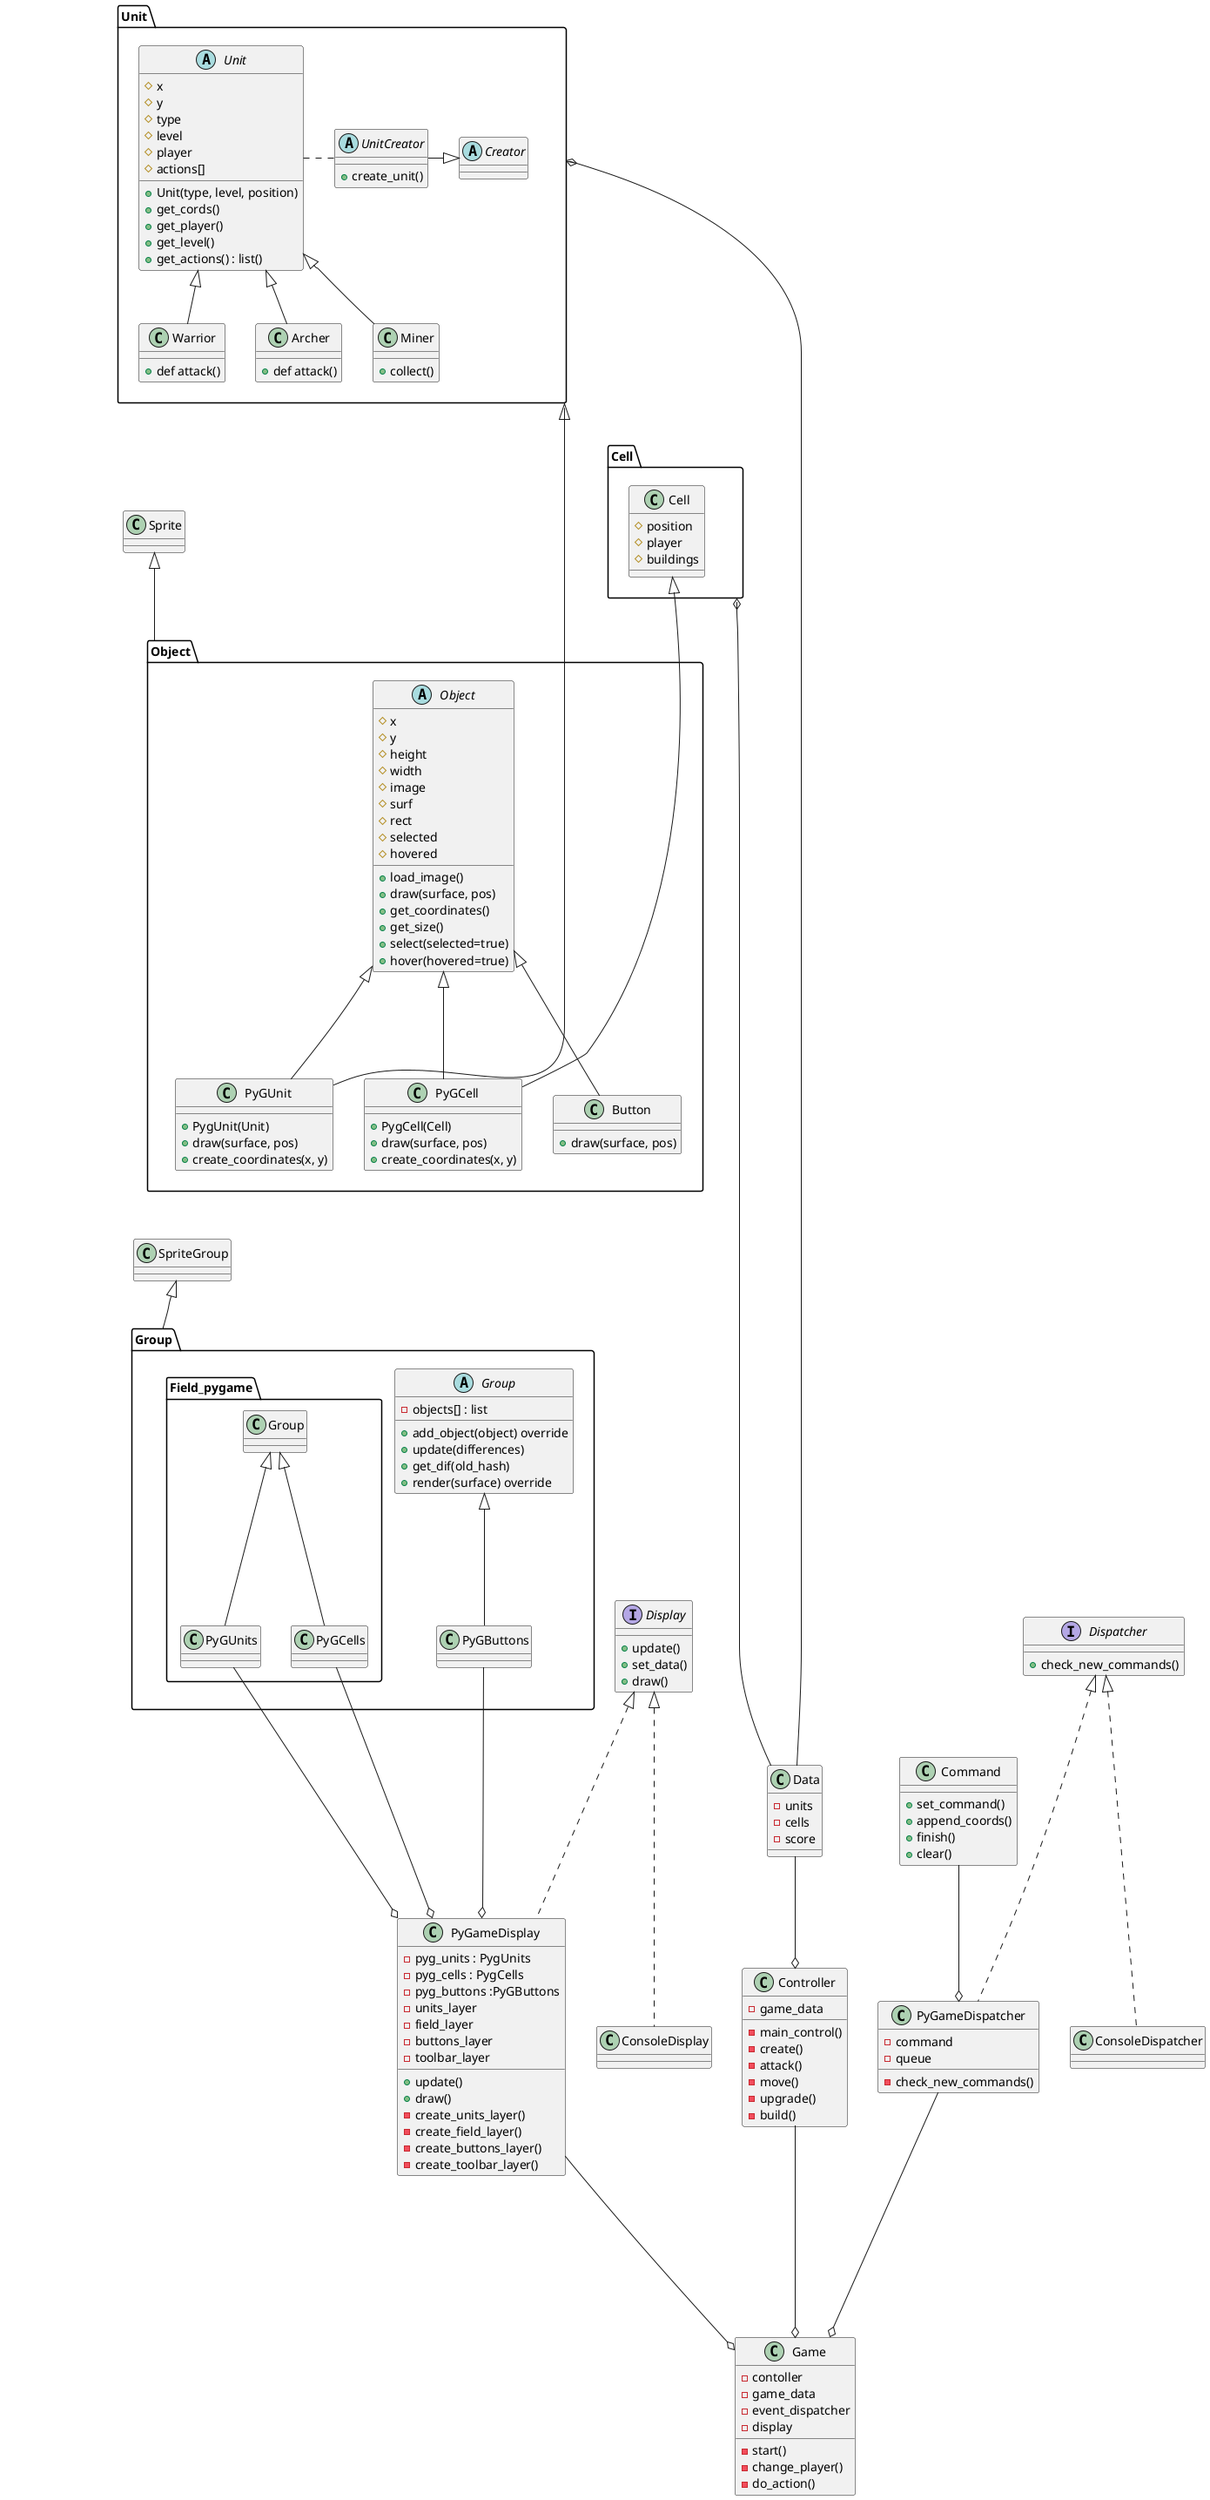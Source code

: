 @startuml

class Sprite{}
Sprite <|-- Object

package Object{
    abstract class Object{
        # x
        # y
        # height
        # width
        # image
        # surf
        # rect
        + load_image()
        # selected
        # hovered
        + draw(surface, pos)
        + get_coordinates()
        + get_size()
        + select(selected=true)
        + hover(hovered=true)
    }

    Object <|---down PyGUnit
    class PyGUnit{
        + PygUnit(Unit)
        + draw(surface, pos)
        + create_coordinates(x, y)
    }

    Object <|--- PyGCell
    class PyGCell {
        + PygCell(Cell)
        + draw(surface, pos)
        + create_coordinates(x, y)
    }

    Object <|--- Button
    class Button {
        + draw(surface, pos)
    }
}

Unit <|------ PyGUnit
package Unit {
    abstract class Unit{
        # x
        # y
        # type
        # level
        # player
        # actions[]

        + Unit(type, level, position)
        + get_cords()
        + get_player()
        + get_level()
        + get_actions() : list()
    }

    Unit <|-- Warrior
    class Warrior {
        + def attack()
    }

    Unit <|-- Archer
    class Archer {
        + def attack()
    }

    Unit <|-- Miner
    class Miner {
        + collect()
    }

    abstract class UnitCreator{
        + create_unit()
    }

    abstract class Creator{}

    Unit . UnitCreator
    UnitCreator -|> Creator
}

package Cell{
    Cell <|---- PyGCell
    class Cell {
        # position
        # player
        # buildings
     }
}

class SpriteGroup{}
SpriteGroup <|-- Group

package Group{
    abstract class Group{
        - objects[] : list
        + add_object(object) override
        + update(differences)
        + get_dif(old_hash)
        + render(surface) override
    }

    package Field_pygame {
        class PyGCells {}
        PyGCell ---[hidden]--o PyGCells : 1..n
        Group <|--- PyGCells

        class PyGUnits {}
        Group <|--- PyGUnits
        PyGUnit ---[hidden]--o PyGUnits : 1..n
    }

    class PyGButtons {}
    Button ---[hidden]--o PyGButtons : 1..n
    Group <|--- PyGButtons

}


interface Display{
    + update()
    + set_data()
    + draw()
}

class PyGameDisplay {
    - pyg_units : PygUnits
    - pyg_cells : PygCells
    - pyg_buttons :PyGButtons
    - units_layer
    - field_layer
    - buttons_layer
    - toolbar_layer
    + update()
    + draw()
    - create_units_layer()
    - create_field_layer()
    - create_buttons_layer()
    - create_toolbar_layer()
}

PyGUnits ---o PyGameDisplay
PyGCells ---o PyGameDisplay
PyGButtons ---o PyGameDisplay


class Game {
    - contoller
    - game_data
    - event_dispatcher
    - display
    - start()
    - change_player()
    - do_action()
}

Display <|... ConsoleDisplay
Display <|... PyGameDisplay

interface Dispatcher{
    +check_new_commands()
}

class PyGameDispatcher{
    -command
    -queue
    -check_new_commands()
}

Dispatcher <|... PyGameDispatcher
Dispatcher <|... ConsoleDispatcher

class Command{
    + set_command()
    + append_coords()
    + finish()
    + clear()
}

Command --o PyGameDispatcher

PyGameDispatcher ----o Game
PyGameDisplay ----o Game

class Data{
    - units
    - cells
    - score
}

class Controller{
    - game_data
    -  main_control()
    - create()
    - attack()
    - move()
    - upgrade()
    - build()
}
Data --o Controller

Unit o-------- Data
Cell o--------- Data

Controller ----o Game

@enduml
